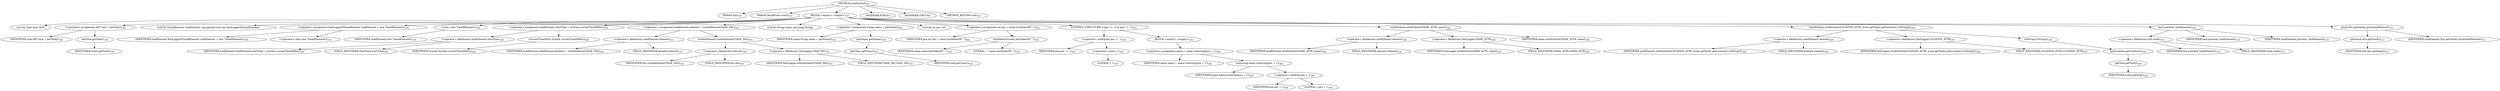 digraph "taskStarted" {  
"534" [label = <(METHOD,taskStarted)<SUB>197</SUB>> ]
"29" [label = <(PARAM,this)<SUB>197</SUB>> ]
"535" [label = <(PARAM,BuildEvent event)<SUB>197</SUB>> ]
"536" [label = <(BLOCK,&lt;empty&gt;,&lt;empty&gt;)<SUB>197</SUB>> ]
"537" [label = <(LOCAL,Task task: ANY)> ]
"538" [label = <(&lt;operator&gt;.assignment,ANY task = getTask())<SUB>198</SUB>> ]
"539" [label = <(IDENTIFIER,task,ANY task = getTask())<SUB>198</SUB>> ]
"540" [label = <(getTask,getTask())<SUB>198</SUB>> ]
"541" [label = <(IDENTIFIER,event,getTask())<SUB>198</SUB>> ]
"27" [label = <(LOCAL,TimedElement taskElement: org.apache.tools.ant.XmlLogger$TimedElement)> ]
"542" [label = <(&lt;operator&gt;.assignment,XmlLogger$TimedElement taskElement = new TimedElement())<SUB>199</SUB>> ]
"543" [label = <(IDENTIFIER,taskElement,XmlLogger$TimedElement taskElement = new TimedElement())<SUB>199</SUB>> ]
"544" [label = <(&lt;operator&gt;.alloc,new TimedElement())<SUB>199</SUB>> ]
"545" [label = <(&lt;init&gt;,new TimedElement())<SUB>199</SUB>> ]
"26" [label = <(IDENTIFIER,taskElement,new TimedElement())<SUB>199</SUB>> ]
"546" [label = <(&lt;operator&gt;.assignment,taskElement.startTime = System.currentTimeMillis())<SUB>200</SUB>> ]
"547" [label = <(&lt;operator&gt;.fieldAccess,taskElement.startTime)<SUB>200</SUB>> ]
"548" [label = <(IDENTIFIER,taskElement,taskElement.startTime = System.currentTimeMillis())<SUB>200</SUB>> ]
"549" [label = <(FIELD_IDENTIFIER,startTime,startTime)<SUB>200</SUB>> ]
"550" [label = <(currentTimeMillis,System.currentTimeMillis())<SUB>200</SUB>> ]
"551" [label = <(IDENTIFIER,System,System.currentTimeMillis())<SUB>200</SUB>> ]
"552" [label = <(&lt;operator&gt;.assignment,taskElement.element = createElement(TASK_TAG))<SUB>201</SUB>> ]
"553" [label = <(&lt;operator&gt;.fieldAccess,taskElement.element)<SUB>201</SUB>> ]
"554" [label = <(IDENTIFIER,taskElement,taskElement.element = createElement(TASK_TAG))<SUB>201</SUB>> ]
"555" [label = <(FIELD_IDENTIFIER,element,element)<SUB>201</SUB>> ]
"556" [label = <(createElement,createElement(TASK_TAG))<SUB>201</SUB>> ]
"557" [label = <(&lt;operator&gt;.fieldAccess,this.doc)<SUB>201</SUB>> ]
"558" [label = <(IDENTIFIER,this,createElement(TASK_TAG))<SUB>201</SUB>> ]
"559" [label = <(FIELD_IDENTIFIER,doc,doc)<SUB>201</SUB>> ]
"560" [label = <(&lt;operator&gt;.fieldAccess,XmlLogger.TASK_TAG)<SUB>201</SUB>> ]
"561" [label = <(IDENTIFIER,XmlLogger,createElement(TASK_TAG))<SUB>201</SUB>> ]
"562" [label = <(FIELD_IDENTIFIER,TASK_TAG,TASK_TAG)<SUB>201</SUB>> ]
"563" [label = <(LOCAL,String name: java.lang.String)> ]
"564" [label = <(&lt;operator&gt;.assignment,String name = getName())<SUB>203</SUB>> ]
"565" [label = <(IDENTIFIER,name,String name = getName())<SUB>203</SUB>> ]
"566" [label = <(getName,getName())<SUB>203</SUB>> ]
"567" [label = <(getClass,getClass())<SUB>203</SUB>> ]
"568" [label = <(IDENTIFIER,task,getClass())<SUB>203</SUB>> ]
"569" [label = <(LOCAL,int pos: int)> ]
"570" [label = <(&lt;operator&gt;.assignment,int pos = name.lastIndexOf(&quot;.&quot;))<SUB>204</SUB>> ]
"571" [label = <(IDENTIFIER,pos,int pos = name.lastIndexOf(&quot;.&quot;))<SUB>204</SUB>> ]
"572" [label = <(lastIndexOf,name.lastIndexOf(&quot;.&quot;))<SUB>204</SUB>> ]
"573" [label = <(IDENTIFIER,name,name.lastIndexOf(&quot;.&quot;))<SUB>204</SUB>> ]
"574" [label = <(LITERAL,&quot;.&quot;,name.lastIndexOf(&quot;.&quot;))<SUB>204</SUB>> ]
"575" [label = <(CONTROL_STRUCTURE,if (pos != -1),if (pos != -1))<SUB>205</SUB>> ]
"576" [label = <(&lt;operator&gt;.notEquals,pos != -1)<SUB>205</SUB>> ]
"577" [label = <(IDENTIFIER,pos,pos != -1)<SUB>205</SUB>> ]
"578" [label = <(&lt;operator&gt;.minus,-1)<SUB>205</SUB>> ]
"579" [label = <(LITERAL,1,-1)<SUB>205</SUB>> ]
"580" [label = <(BLOCK,&lt;empty&gt;,&lt;empty&gt;)<SUB>205</SUB>> ]
"581" [label = <(&lt;operator&gt;.assignment,name = name.substring(pos + 1))<SUB>206</SUB>> ]
"582" [label = <(IDENTIFIER,name,name = name.substring(pos + 1))<SUB>206</SUB>> ]
"583" [label = <(substring,name.substring(pos + 1))<SUB>206</SUB>> ]
"584" [label = <(IDENTIFIER,name,name.substring(pos + 1))<SUB>206</SUB>> ]
"585" [label = <(&lt;operator&gt;.addition,pos + 1)<SUB>206</SUB>> ]
"586" [label = <(IDENTIFIER,pos,pos + 1)<SUB>206</SUB>> ]
"587" [label = <(LITERAL,1,pos + 1)<SUB>206</SUB>> ]
"588" [label = <(setAttribute,setAttribute(NAME_ATTR, name))<SUB>208</SUB>> ]
"589" [label = <(&lt;operator&gt;.fieldAccess,taskElement.element)<SUB>208</SUB>> ]
"590" [label = <(IDENTIFIER,taskElement,setAttribute(NAME_ATTR, name))<SUB>208</SUB>> ]
"591" [label = <(FIELD_IDENTIFIER,element,element)<SUB>208</SUB>> ]
"592" [label = <(&lt;operator&gt;.fieldAccess,XmlLogger.NAME_ATTR)<SUB>208</SUB>> ]
"593" [label = <(IDENTIFIER,XmlLogger,setAttribute(NAME_ATTR, name))<SUB>208</SUB>> ]
"594" [label = <(FIELD_IDENTIFIER,NAME_ATTR,NAME_ATTR)<SUB>208</SUB>> ]
"595" [label = <(IDENTIFIER,name,setAttribute(NAME_ATTR, name))<SUB>208</SUB>> ]
"596" [label = <(setAttribute,setAttribute(LOCATION_ATTR, event.getTask().getLocation().toString()))<SUB>209</SUB>> ]
"597" [label = <(&lt;operator&gt;.fieldAccess,taskElement.element)<SUB>209</SUB>> ]
"598" [label = <(IDENTIFIER,taskElement,setAttribute(LOCATION_ATTR, event.getTask().getLocation().toString()))<SUB>209</SUB>> ]
"599" [label = <(FIELD_IDENTIFIER,element,element)<SUB>209</SUB>> ]
"600" [label = <(&lt;operator&gt;.fieldAccess,XmlLogger.LOCATION_ATTR)<SUB>209</SUB>> ]
"601" [label = <(IDENTIFIER,XmlLogger,setAttribute(LOCATION_ATTR, event.getTask().getLocation().toString()))<SUB>209</SUB>> ]
"602" [label = <(FIELD_IDENTIFIER,LOCATION_ATTR,LOCATION_ATTR)<SUB>209</SUB>> ]
"603" [label = <(toString,toString())<SUB>209</SUB>> ]
"604" [label = <(getLocation,getLocation())<SUB>209</SUB>> ]
"605" [label = <(getTask,getTask())<SUB>209</SUB>> ]
"606" [label = <(IDENTIFIER,event,getTask())<SUB>209</SUB>> ]
"607" [label = <(put,put(task, taskElement))<SUB>210</SUB>> ]
"608" [label = <(&lt;operator&gt;.fieldAccess,this.tasks)<SUB>210</SUB>> ]
"609" [label = <(IDENTIFIER,this,put(task, taskElement))<SUB>210</SUB>> ]
"610" [label = <(FIELD_IDENTIFIER,tasks,tasks)<SUB>210</SUB>> ]
"611" [label = <(IDENTIFIER,task,put(task, taskElement))<SUB>210</SUB>> ]
"612" [label = <(IDENTIFIER,taskElement,put(task, taskElement))<SUB>210</SUB>> ]
"613" [label = <(push,this.getStack().push(taskElement))<SUB>211</SUB>> ]
"614" [label = <(getStack,this.getStack())<SUB>211</SUB>> ]
"28" [label = <(IDENTIFIER,this,this.getStack())<SUB>211</SUB>> ]
"615" [label = <(IDENTIFIER,taskElement,this.getStack().push(taskElement))<SUB>211</SUB>> ]
"616" [label = <(MODIFIER,PUBLIC)> ]
"617" [label = <(MODIFIER,VIRTUAL)> ]
"618" [label = <(METHOD_RETURN,void)<SUB>197</SUB>> ]
  "534" -> "29" 
  "534" -> "535" 
  "534" -> "536" 
  "534" -> "616" 
  "534" -> "617" 
  "534" -> "618" 
  "536" -> "537" 
  "536" -> "538" 
  "536" -> "27" 
  "536" -> "542" 
  "536" -> "545" 
  "536" -> "546" 
  "536" -> "552" 
  "536" -> "563" 
  "536" -> "564" 
  "536" -> "569" 
  "536" -> "570" 
  "536" -> "575" 
  "536" -> "588" 
  "536" -> "596" 
  "536" -> "607" 
  "536" -> "613" 
  "538" -> "539" 
  "538" -> "540" 
  "540" -> "541" 
  "542" -> "543" 
  "542" -> "544" 
  "545" -> "26" 
  "546" -> "547" 
  "546" -> "550" 
  "547" -> "548" 
  "547" -> "549" 
  "550" -> "551" 
  "552" -> "553" 
  "552" -> "556" 
  "553" -> "554" 
  "553" -> "555" 
  "556" -> "557" 
  "556" -> "560" 
  "557" -> "558" 
  "557" -> "559" 
  "560" -> "561" 
  "560" -> "562" 
  "564" -> "565" 
  "564" -> "566" 
  "566" -> "567" 
  "567" -> "568" 
  "570" -> "571" 
  "570" -> "572" 
  "572" -> "573" 
  "572" -> "574" 
  "575" -> "576" 
  "575" -> "580" 
  "576" -> "577" 
  "576" -> "578" 
  "578" -> "579" 
  "580" -> "581" 
  "581" -> "582" 
  "581" -> "583" 
  "583" -> "584" 
  "583" -> "585" 
  "585" -> "586" 
  "585" -> "587" 
  "588" -> "589" 
  "588" -> "592" 
  "588" -> "595" 
  "589" -> "590" 
  "589" -> "591" 
  "592" -> "593" 
  "592" -> "594" 
  "596" -> "597" 
  "596" -> "600" 
  "596" -> "603" 
  "597" -> "598" 
  "597" -> "599" 
  "600" -> "601" 
  "600" -> "602" 
  "603" -> "604" 
  "604" -> "605" 
  "605" -> "606" 
  "607" -> "608" 
  "607" -> "611" 
  "607" -> "612" 
  "608" -> "609" 
  "608" -> "610" 
  "613" -> "614" 
  "613" -> "615" 
  "614" -> "28" 
}
